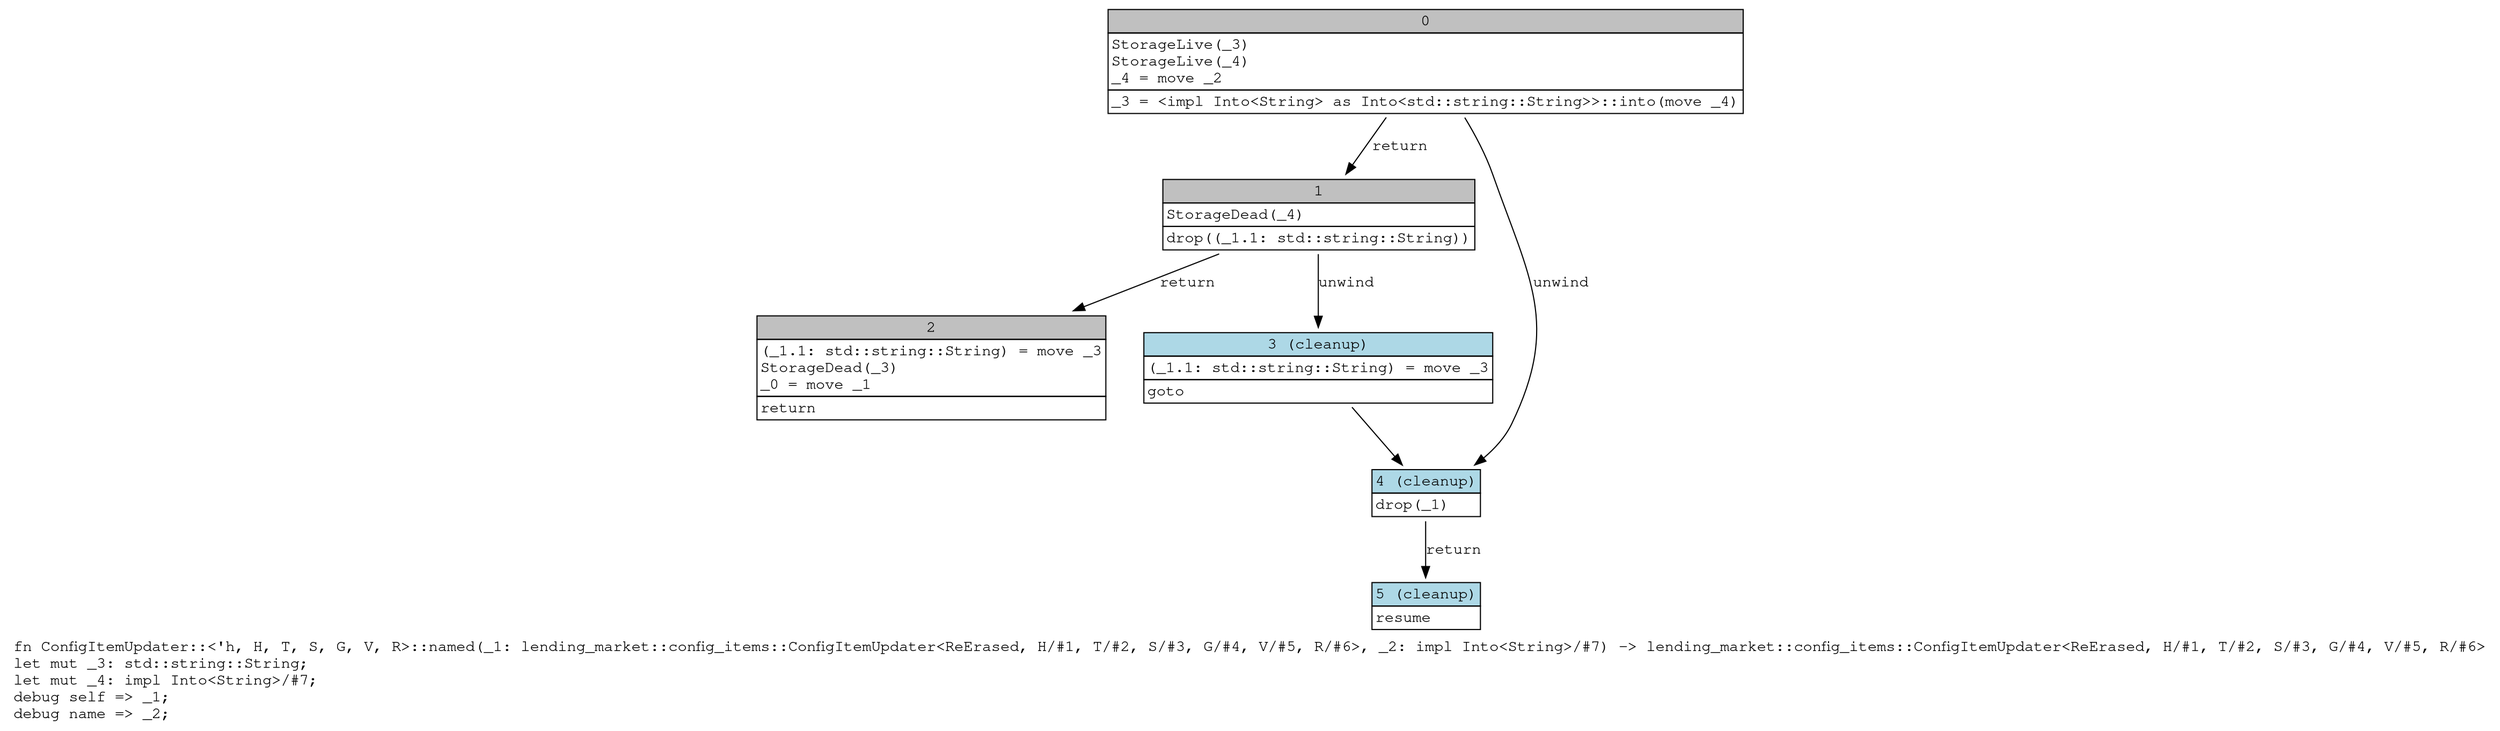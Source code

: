 digraph Mir_0_931 {
    graph [fontname="Courier, monospace"];
    node [fontname="Courier, monospace"];
    edge [fontname="Courier, monospace"];
    label=<fn ConfigItemUpdater::&lt;'h, H, T, S, G, V, R&gt;::named(_1: lending_market::config_items::ConfigItemUpdater&lt;ReErased, H/#1, T/#2, S/#3, G/#4, V/#5, R/#6&gt;, _2: impl Into&lt;String&gt;/#7) -&gt; lending_market::config_items::ConfigItemUpdater&lt;ReErased, H/#1, T/#2, S/#3, G/#4, V/#5, R/#6&gt;<br align="left"/>let mut _3: std::string::String;<br align="left"/>let mut _4: impl Into&lt;String&gt;/#7;<br align="left"/>debug self =&gt; _1;<br align="left"/>debug name =&gt; _2;<br align="left"/>>;
    bb0__0_931 [shape="none", label=<<table border="0" cellborder="1" cellspacing="0"><tr><td bgcolor="gray" align="center" colspan="1">0</td></tr><tr><td align="left" balign="left">StorageLive(_3)<br/>StorageLive(_4)<br/>_4 = move _2<br/></td></tr><tr><td align="left">_3 = &lt;impl Into&lt;String&gt; as Into&lt;std::string::String&gt;&gt;::into(move _4)</td></tr></table>>];
    bb1__0_931 [shape="none", label=<<table border="0" cellborder="1" cellspacing="0"><tr><td bgcolor="gray" align="center" colspan="1">1</td></tr><tr><td align="left" balign="left">StorageDead(_4)<br/></td></tr><tr><td align="left">drop((_1.1: std::string::String))</td></tr></table>>];
    bb2__0_931 [shape="none", label=<<table border="0" cellborder="1" cellspacing="0"><tr><td bgcolor="gray" align="center" colspan="1">2</td></tr><tr><td align="left" balign="left">(_1.1: std::string::String) = move _3<br/>StorageDead(_3)<br/>_0 = move _1<br/></td></tr><tr><td align="left">return</td></tr></table>>];
    bb3__0_931 [shape="none", label=<<table border="0" cellborder="1" cellspacing="0"><tr><td bgcolor="lightblue" align="center" colspan="1">3 (cleanup)</td></tr><tr><td align="left" balign="left">(_1.1: std::string::String) = move _3<br/></td></tr><tr><td align="left">goto</td></tr></table>>];
    bb4__0_931 [shape="none", label=<<table border="0" cellborder="1" cellspacing="0"><tr><td bgcolor="lightblue" align="center" colspan="1">4 (cleanup)</td></tr><tr><td align="left">drop(_1)</td></tr></table>>];
    bb5__0_931 [shape="none", label=<<table border="0" cellborder="1" cellspacing="0"><tr><td bgcolor="lightblue" align="center" colspan="1">5 (cleanup)</td></tr><tr><td align="left">resume</td></tr></table>>];
    bb0__0_931 -> bb1__0_931 [label="return"];
    bb0__0_931 -> bb4__0_931 [label="unwind"];
    bb1__0_931 -> bb2__0_931 [label="return"];
    bb1__0_931 -> bb3__0_931 [label="unwind"];
    bb3__0_931 -> bb4__0_931 [label=""];
    bb4__0_931 -> bb5__0_931 [label="return"];
}
